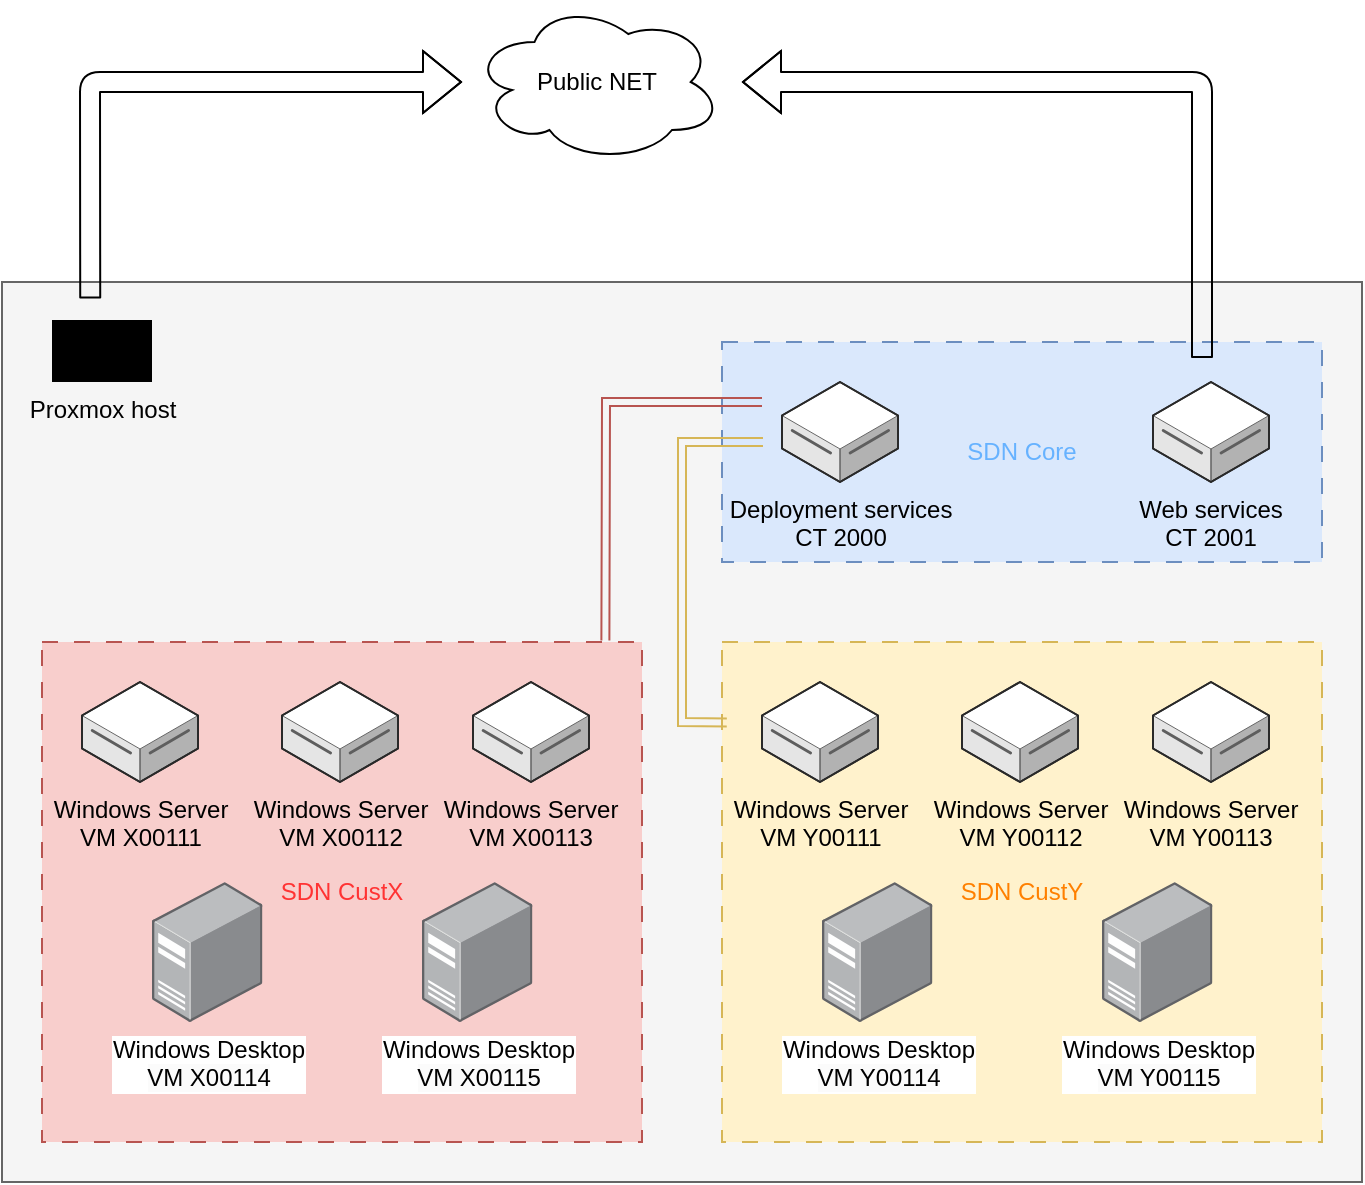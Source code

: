 <mxfile version="26.1.1">
  <diagram name="Page-1" id="ek3LjBKf0lxrftnBTrhq">
    <mxGraphModel dx="1737" dy="847" grid="1" gridSize="10" guides="1" tooltips="1" connect="1" arrows="1" fold="1" page="1" pageScale="1" pageWidth="827" pageHeight="1169" math="0" shadow="0">
      <root>
        <mxCell id="0" />
        <mxCell id="1" parent="0" />
        <mxCell id="y4_2CePGbfhLBfLfn938-30" value="" style="rounded=0;whiteSpace=wrap;html=1;fillColor=#f5f5f5;strokeColor=#666666;fontColor=#333333;" vertex="1" parent="1">
          <mxGeometry x="-130" y="210" width="680" height="450" as="geometry" />
        </mxCell>
        <mxCell id="y4_2CePGbfhLBfLfn938-27" value="&lt;font style=&quot;color: rgb(102, 178, 255);&quot;&gt;SDN Core&lt;/font&gt;" style="rounded=0;whiteSpace=wrap;html=1;fillColor=#dae8fc;strokeColor=#6c8ebf;dashed=1;dashPattern=8 8;" vertex="1" parent="1">
          <mxGeometry x="230" y="240" width="300" height="110" as="geometry" />
        </mxCell>
        <mxCell id="y4_2CePGbfhLBfLfn938-9" value="&lt;font style=&quot;color: rgb(255, 51, 51);&quot;&gt;SDN CustX&lt;/font&gt;" style="rounded=0;whiteSpace=wrap;html=1;fillColor=#f8cecc;strokeColor=#b85450;dashed=1;dashPattern=8 8;" vertex="1" parent="1">
          <mxGeometry x="-110" y="390" width="300" height="250" as="geometry" />
        </mxCell>
        <mxCell id="y4_2CePGbfhLBfLfn938-2" value="Windows Server&lt;div&gt;VM X00111&lt;/div&gt;" style="verticalLabelPosition=bottom;html=1;verticalAlign=top;strokeWidth=1;align=center;outlineConnect=0;dashed=0;outlineConnect=0;shape=mxgraph.aws3d.dataServer;strokeColor=#5E5E5E;aspect=fixed;" vertex="1" parent="1">
          <mxGeometry x="-90" y="410" width="58.01" height="50" as="geometry" />
        </mxCell>
        <mxCell id="y4_2CePGbfhLBfLfn938-5" value="Windows Server&lt;div&gt;VM X00112&lt;/div&gt;" style="verticalLabelPosition=bottom;html=1;verticalAlign=top;strokeWidth=1;align=center;outlineConnect=0;dashed=0;outlineConnect=0;shape=mxgraph.aws3d.dataServer;strokeColor=#5E5E5E;aspect=fixed;" vertex="1" parent="1">
          <mxGeometry x="10" y="410" width="58.01" height="50" as="geometry" />
        </mxCell>
        <mxCell id="y4_2CePGbfhLBfLfn938-6" value="Windows Server&lt;div&gt;VM X00113&lt;/div&gt;" style="verticalLabelPosition=bottom;html=1;verticalAlign=top;strokeWidth=1;align=center;outlineConnect=0;dashed=0;outlineConnect=0;shape=mxgraph.aws3d.dataServer;strokeColor=#5E5E5E;aspect=fixed;" vertex="1" parent="1">
          <mxGeometry x="105.49" y="410" width="58.01" height="50" as="geometry" />
        </mxCell>
        <mxCell id="y4_2CePGbfhLBfLfn938-7" value="Windows Desktop&lt;div&gt;&lt;span style=&quot;background-color: rgb(251, 251, 251);&quot;&gt;VM X00114&lt;/span&gt;&lt;/div&gt;" style="image;points=[];aspect=fixed;html=1;align=center;shadow=0;dashed=0;image=img/lib/allied_telesis/computer_and_terminals/Server_Desktop.svg;" vertex="1" parent="1">
          <mxGeometry x="-55" y="510" width="55.22" height="70" as="geometry" />
        </mxCell>
        <mxCell id="y4_2CePGbfhLBfLfn938-8" value="Windows Desktop&lt;div&gt;&lt;span style=&quot;background-color: rgb(251, 251, 251);&quot;&gt;VM X00115&lt;/span&gt;&lt;/div&gt;" style="image;points=[];aspect=fixed;html=1;align=center;shadow=0;dashed=0;image=img/lib/allied_telesis/computer_and_terminals/Server_Desktop.svg;" vertex="1" parent="1">
          <mxGeometry x="80.0" y="510" width="55.22" height="70" as="geometry" />
        </mxCell>
        <mxCell id="y4_2CePGbfhLBfLfn938-10" value="&lt;font style=&quot;color: rgb(255, 128, 0);&quot;&gt;SDN CustY&lt;/font&gt;" style="rounded=0;whiteSpace=wrap;html=1;fillColor=#fff2cc;strokeColor=#d6b656;dashed=1;dashPattern=8 8;" vertex="1" parent="1">
          <mxGeometry x="230" y="390" width="300" height="250" as="geometry" />
        </mxCell>
        <mxCell id="y4_2CePGbfhLBfLfn938-11" value="Windows Server&lt;div&gt;VM Y00111&lt;/div&gt;" style="verticalLabelPosition=bottom;html=1;verticalAlign=top;strokeWidth=1;align=center;outlineConnect=0;dashed=0;outlineConnect=0;shape=mxgraph.aws3d.dataServer;strokeColor=#5E5E5E;aspect=fixed;" vertex="1" parent="1">
          <mxGeometry x="250" y="410" width="58.01" height="50" as="geometry" />
        </mxCell>
        <mxCell id="y4_2CePGbfhLBfLfn938-12" value="Windows Server&lt;div&gt;VM Y00112&lt;/div&gt;" style="verticalLabelPosition=bottom;html=1;verticalAlign=top;strokeWidth=1;align=center;outlineConnect=0;dashed=0;outlineConnect=0;shape=mxgraph.aws3d.dataServer;strokeColor=#5E5E5E;aspect=fixed;" vertex="1" parent="1">
          <mxGeometry x="350" y="410" width="58.01" height="50" as="geometry" />
        </mxCell>
        <mxCell id="y4_2CePGbfhLBfLfn938-13" value="Windows Server&lt;div&gt;VM Y00113&lt;/div&gt;" style="verticalLabelPosition=bottom;html=1;verticalAlign=top;strokeWidth=1;align=center;outlineConnect=0;dashed=0;outlineConnect=0;shape=mxgraph.aws3d.dataServer;strokeColor=#5E5E5E;aspect=fixed;" vertex="1" parent="1">
          <mxGeometry x="445.49" y="410" width="58.01" height="50" as="geometry" />
        </mxCell>
        <mxCell id="y4_2CePGbfhLBfLfn938-14" value="Windows Desktop&lt;div&gt;&lt;span style=&quot;background-color: rgb(251, 251, 251);&quot;&gt;VM Y00114&lt;/span&gt;&lt;/div&gt;" style="image;points=[];aspect=fixed;html=1;align=center;shadow=0;dashed=0;image=img/lib/allied_telesis/computer_and_terminals/Server_Desktop.svg;" vertex="1" parent="1">
          <mxGeometry x="280" y="510" width="55.22" height="70" as="geometry" />
        </mxCell>
        <mxCell id="y4_2CePGbfhLBfLfn938-15" value="Windows Desktop&lt;div&gt;&lt;span style=&quot;background-color: rgb(251, 251, 251);&quot;&gt;VM Y00115&lt;/span&gt;&lt;/div&gt;" style="image;points=[];aspect=fixed;html=1;align=center;shadow=0;dashed=0;image=img/lib/allied_telesis/computer_and_terminals/Server_Desktop.svg;" vertex="1" parent="1">
          <mxGeometry x="420" y="510" width="55.22" height="70" as="geometry" />
        </mxCell>
        <mxCell id="y4_2CePGbfhLBfLfn938-16" value="Web services&lt;div&gt;CT 2001&lt;/div&gt;" style="verticalLabelPosition=bottom;html=1;verticalAlign=top;strokeWidth=1;align=center;outlineConnect=0;dashed=0;outlineConnect=0;shape=mxgraph.aws3d.dataServer;strokeColor=#5E5E5E;aspect=fixed;" vertex="1" parent="1">
          <mxGeometry x="445.49" y="260" width="58.01" height="50" as="geometry" />
        </mxCell>
        <mxCell id="y4_2CePGbfhLBfLfn938-17" value="Deployment services&lt;div&gt;CT 2000&lt;/div&gt;" style="verticalLabelPosition=bottom;html=1;verticalAlign=top;strokeWidth=1;align=center;outlineConnect=0;dashed=0;outlineConnect=0;shape=mxgraph.aws3d.dataServer;strokeColor=#5E5E5E;aspect=fixed;" vertex="1" parent="1">
          <mxGeometry x="260" y="260" width="58.01" height="50" as="geometry" />
        </mxCell>
        <mxCell id="y4_2CePGbfhLBfLfn938-28" value="" style="shape=link;html=1;rounded=0;exitX=0.939;exitY=-0.003;exitDx=0;exitDy=0;exitPerimeter=0;fillColor=#f8cecc;strokeColor=#b85450;" edge="1" parent="1" source="y4_2CePGbfhLBfLfn938-9">
          <mxGeometry width="100" relative="1" as="geometry">
            <mxPoint x="105.49" y="350" as="sourcePoint" />
            <mxPoint x="250" y="270" as="targetPoint" />
            <Array as="points">
              <mxPoint x="172" y="270" />
            </Array>
          </mxGeometry>
        </mxCell>
        <mxCell id="y4_2CePGbfhLBfLfn938-29" value="" style="shape=link;html=1;rounded=0;fillColor=#fff2cc;strokeColor=#d6b656;exitX=0.008;exitY=0.161;exitDx=0;exitDy=0;exitPerimeter=0;" edge="1" parent="1" source="y4_2CePGbfhLBfLfn938-10">
          <mxGeometry width="100" relative="1" as="geometry">
            <mxPoint x="210" y="450" as="sourcePoint" />
            <mxPoint x="250.49" y="290" as="targetPoint" />
            <Array as="points">
              <mxPoint x="210" y="430" />
              <mxPoint x="210" y="290" />
            </Array>
          </mxGeometry>
        </mxCell>
        <mxCell id="y4_2CePGbfhLBfLfn938-33" value="Proxmox host" style="sketch=0;verticalLabelPosition=bottom;sketch=0;aspect=fixed;html=1;verticalAlign=top;strokeColor=none;fillColor=#000000;align=center;outlineConnect=0;pointerEvents=1;shape=mxgraph.citrix2.hypervisor_xenserver;" vertex="1" parent="1">
          <mxGeometry x="-105" y="229" width="50" height="30.995" as="geometry" />
        </mxCell>
        <mxCell id="y4_2CePGbfhLBfLfn938-35" value="" style="shape=flexArrow;endArrow=classic;html=1;rounded=1;exitX=0.187;exitY=-0.016;exitDx=0;exitDy=0;exitPerimeter=0;" edge="1" parent="1">
          <mxGeometry width="50" height="50" relative="1" as="geometry">
            <mxPoint x="-85.89" y="218.24" as="sourcePoint" />
            <mxPoint x="100" y="110" as="targetPoint" />
            <Array as="points">
              <mxPoint x="-86" y="110" />
            </Array>
          </mxGeometry>
        </mxCell>
        <mxCell id="y4_2CePGbfhLBfLfn938-36" value="" style="shape=flexArrow;endArrow=classic;html=1;rounded=1;exitX=0.187;exitY=-0.016;exitDx=0;exitDy=0;exitPerimeter=0;" edge="1" parent="1">
          <mxGeometry width="50" height="50" relative="1" as="geometry">
            <mxPoint x="470" y="248" as="sourcePoint" />
            <mxPoint x="240" y="110" as="targetPoint" />
            <Array as="points">
              <mxPoint x="470" y="110" />
            </Array>
          </mxGeometry>
        </mxCell>
        <mxCell id="y4_2CePGbfhLBfLfn938-37" value="Public NET" style="ellipse;shape=cloud;whiteSpace=wrap;html=1;" vertex="1" parent="1">
          <mxGeometry x="105" y="70" width="125" height="80" as="geometry" />
        </mxCell>
      </root>
    </mxGraphModel>
  </diagram>
</mxfile>
